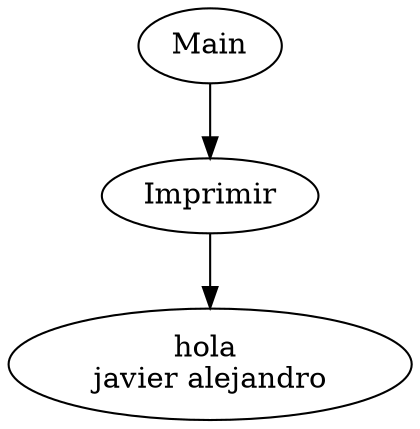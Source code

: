 digraph {
	A [label=Main]
	1 [label=Imprimir]
	A -> 1
	2 [label="hola \n javier alejandro "]
	1 -> 2
}
